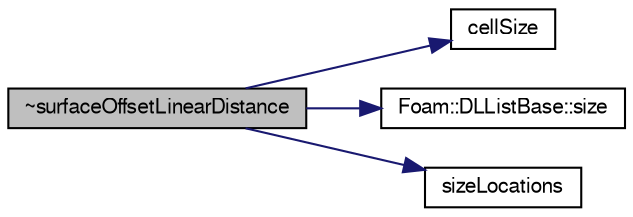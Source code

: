 digraph "~surfaceOffsetLinearDistance"
{
  bgcolor="transparent";
  edge [fontname="FreeSans",fontsize="10",labelfontname="FreeSans",labelfontsize="10"];
  node [fontname="FreeSans",fontsize="10",shape=record];
  rankdir="LR";
  Node2 [label="~surfaceOffsetLinearDistance",height=0.2,width=0.4,color="black", fillcolor="grey75", style="filled", fontcolor="black"];
  Node2 -> Node3 [color="midnightblue",fontsize="10",style="solid",fontname="FreeSans"];
  Node3 [label="cellSize",height=0.2,width=0.4,color="black",URL="$a31414.html#a66f8735bd354c63f68ed98a349091052",tooltip="Modify scalar argument to the cell size specified by function. "];
  Node2 -> Node4 [color="midnightblue",fontsize="10",style="solid",fontname="FreeSans"];
  Node4 [label="Foam::DLListBase::size",height=0.2,width=0.4,color="black",URL="$a25806.html#a47b3bf30da1eb3ab8076b5fbe00e0494",tooltip="Return number of elements in list. "];
  Node2 -> Node5 [color="midnightblue",fontsize="10",style="solid",fontname="FreeSans"];
  Node5 [label="sizeLocations",height=0.2,width=0.4,color="black",URL="$a31414.html#a602fd4655ec246a990476f5cf5e76881"];
}

